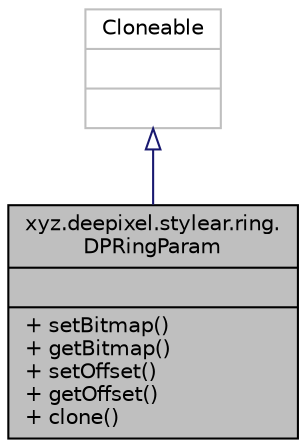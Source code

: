 digraph "xyz.deepixel.stylear.ring.DPRingParam"
{
  edge [fontname="Helvetica",fontsize="10",labelfontname="Helvetica",labelfontsize="10"];
  node [fontname="Helvetica",fontsize="10",shape=record];
  Node0 [label="{xyz.deepixel.stylear.ring.\lDPRingParam\n||+ setBitmap()\l+ getBitmap()\l+ setOffset()\l+ getOffset()\l+ clone()\l}",height=0.2,width=0.4,color="black", fillcolor="grey75", style="filled", fontcolor="black"];
  Node1 -> Node0 [dir="back",color="midnightblue",fontsize="10",style="solid",arrowtail="onormal",fontname="Helvetica"];
  Node1 [label="{Cloneable\n||}",height=0.2,width=0.4,color="grey75", fillcolor="white", style="filled"];
}
